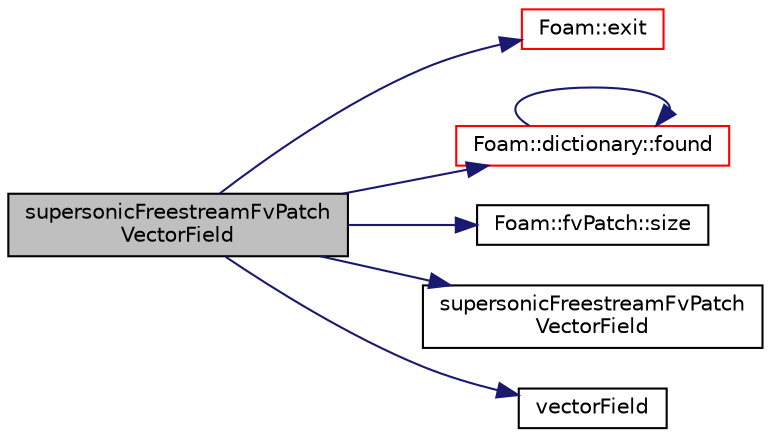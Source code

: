 digraph "supersonicFreestreamFvPatchVectorField"
{
  bgcolor="transparent";
  edge [fontname="Helvetica",fontsize="10",labelfontname="Helvetica",labelfontsize="10"];
  node [fontname="Helvetica",fontsize="10",shape=record];
  rankdir="LR";
  Node1 [label="supersonicFreestreamFvPatch\lVectorField",height=0.2,width=0.4,color="black", fillcolor="grey75", style="filled", fontcolor="black"];
  Node1 -> Node2 [color="midnightblue",fontsize="10",style="solid",fontname="Helvetica"];
  Node2 [label="Foam::exit",height=0.2,width=0.4,color="red",URL="$a10893.html#a06ca7250d8e89caf05243ec094843642"];
  Node1 -> Node3 [color="midnightblue",fontsize="10",style="solid",fontname="Helvetica"];
  Node3 [label="Foam::dictionary::found",height=0.2,width=0.4,color="red",URL="$a00528.html#ae9d6521e0e8d3956f9b49ddeb44877b8",tooltip="Search dictionary for given keyword. "];
  Node3 -> Node3 [color="midnightblue",fontsize="10",style="solid",fontname="Helvetica"];
  Node1 -> Node4 [color="midnightblue",fontsize="10",style="solid",fontname="Helvetica"];
  Node4 [label="Foam::fvPatch::size",height=0.2,width=0.4,color="black",URL="$a00898.html#aefe0792b5b0175e6022a92a906fdf053",tooltip="Return size. "];
  Node1 -> Node5 [color="midnightblue",fontsize="10",style="solid",fontname="Helvetica"];
  Node5 [label="supersonicFreestreamFvPatch\lVectorField",height=0.2,width=0.4,color="black",URL="$a02559.html#a1528b9723f1daf4a8e6696f926331e51",tooltip="Construct from patch and internal field. "];
  Node1 -> Node6 [color="midnightblue",fontsize="10",style="solid",fontname="Helvetica"];
  Node6 [label="vectorField",height=0.2,width=0.4,color="black",URL="$a04460.html#a26449ea948f1206dbb29e1bc6e5c7c64"];
}
